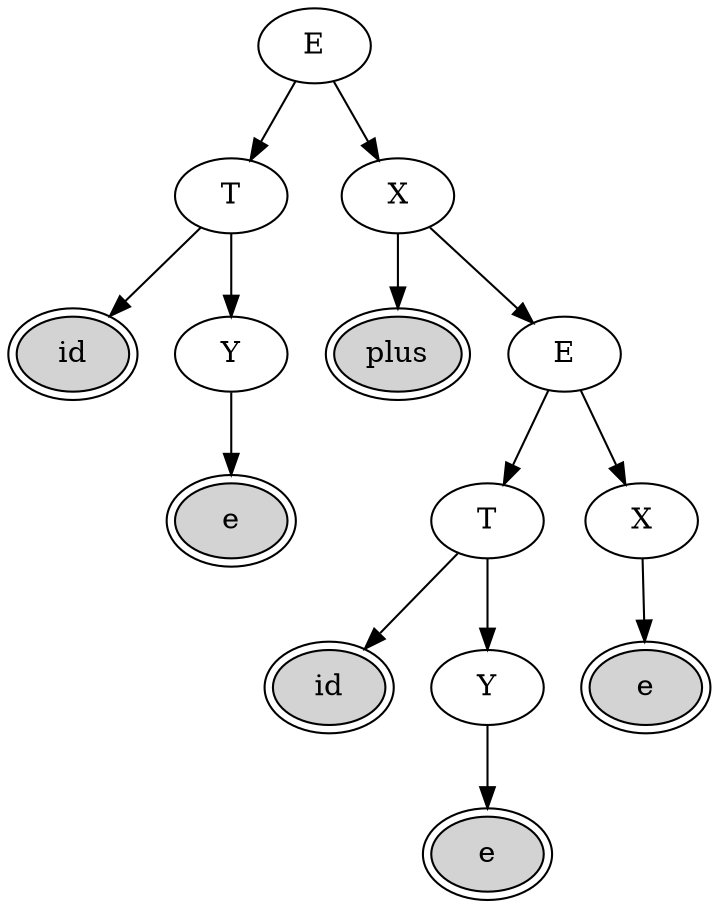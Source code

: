digraph {
	1 [label=E fillcolor=white style=filled]
	1 -> 2
	2 [label=T fillcolor=white style=filled]
	2 -> 4
	4 [label=id fillcolor=lightgrey peripheries=2 style=filled]
	2 -> 5
	5 [label=Y fillcolor=white style=filled]
	5 -> 6
	6 [label=e fillcolor=lightgrey peripheries=2 style=filled]
	1 -> 3
	3 [label=X fillcolor=white style=filled]
	3 -> 7
	7 [label=plus fillcolor=lightgrey peripheries=2 style=filled]
	3 -> 8
	8 [label=E fillcolor=white style=filled]
	8 -> 9
	9 [label=T fillcolor=white style=filled]
	9 -> 11
	11 [label=id fillcolor=lightgrey peripheries=2 style=filled]
	9 -> 12
	12 [label=Y fillcolor=white style=filled]
	12 -> 13
	13 [label=e fillcolor=lightgrey peripheries=2 style=filled]
	8 -> 10
	10 [label=X fillcolor=white style=filled]
	10 -> 14
	14 [label=e fillcolor=lightgrey peripheries=2 style=filled]
}